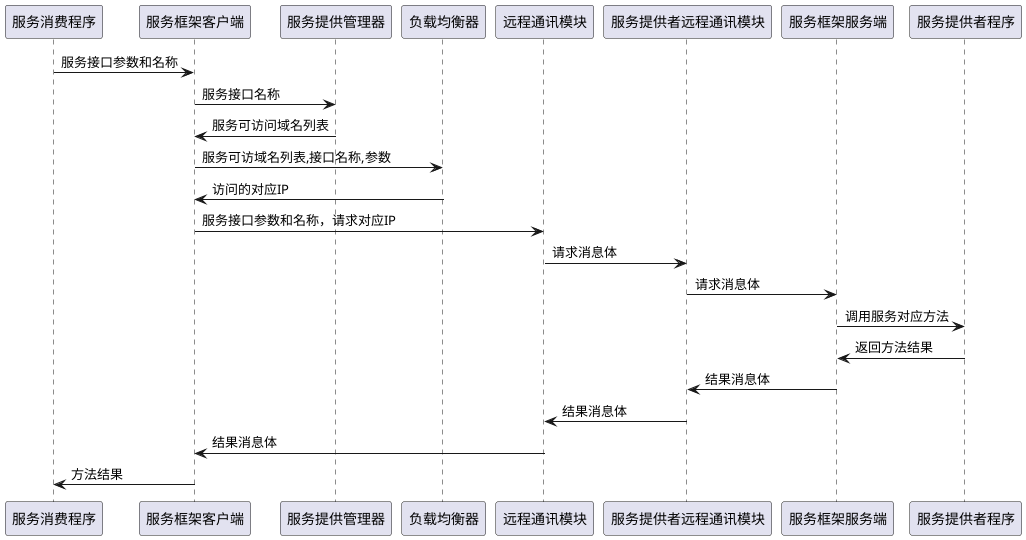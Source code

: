 @startuml

服务消费程序 -> 服务框架客户端 : 服务接口参数和名称
服务框架客户端 -> 服务提供管理器 : 服务接口名称
服务提供管理器 -> 服务框架客户端 : 服务可访问域名列表
服务框架客户端 -> 负载均衡器 : 服务可访域名列表,接口名称,参数
负载均衡器 -> 服务框架客户端 : 访问的对应IP
服务框架客户端 -> 远程通讯模块 : 服务接口参数和名称，请求对应IP
远程通讯模块 ->  服务提供者远程通讯模块 : 请求消息体
服务提供者远程通讯模块 -> 服务框架服务端 : 请求消息体
服务框架服务端 -> 服务提供者程序 : 调用服务对应方法
服务提供者程序 -> 服务框架服务端 : 返回方法结果
服务框架服务端 -> 服务提供者远程通讯模块 : 结果消息体
服务提供者远程通讯模块 -> 远程通讯模块 : 结果消息体
远程通讯模块 -> 服务框架客户端 : 结果消息体
服务框架客户端 -> 服务消费程序 : 方法结果
@enduml